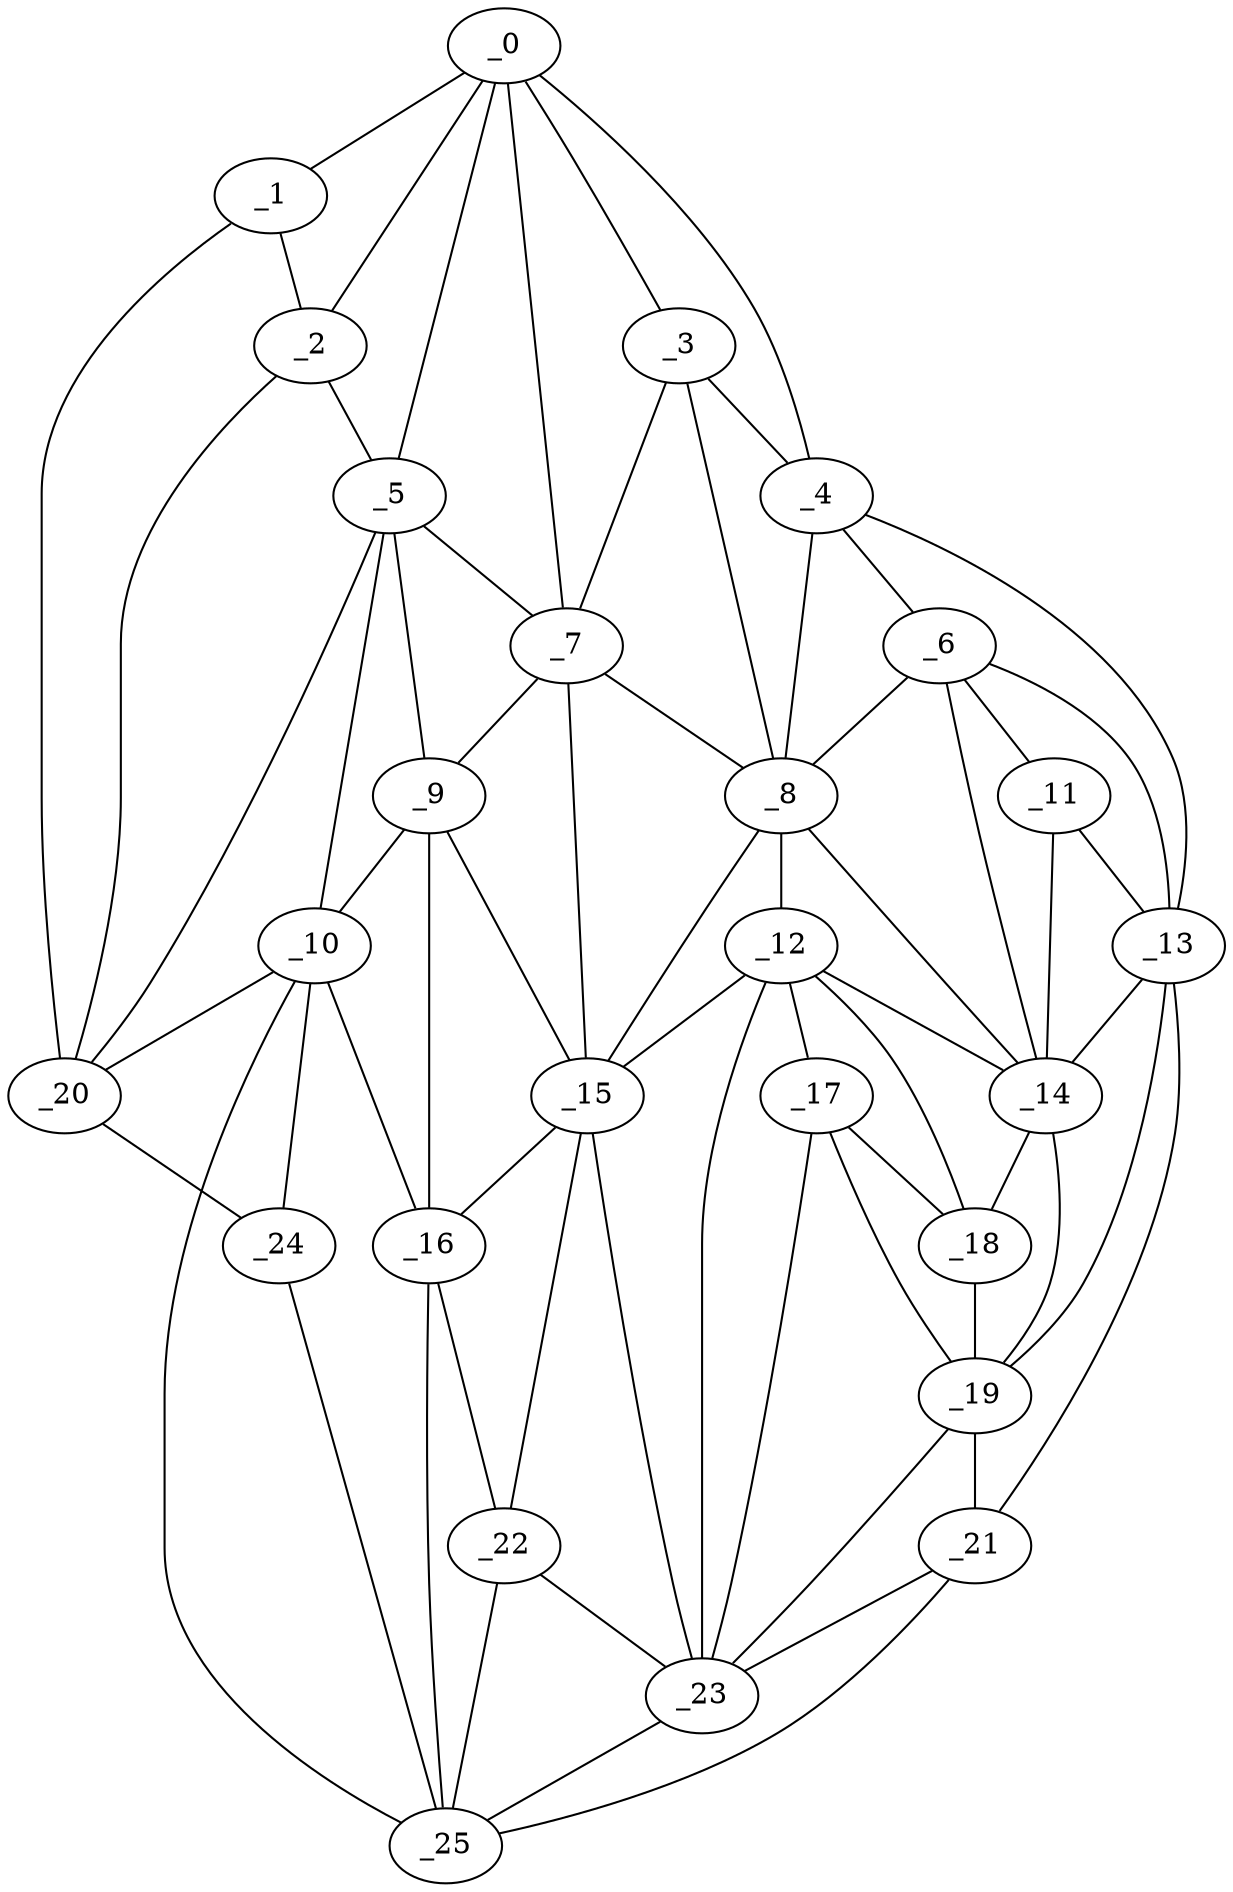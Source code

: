 graph "obj7__105.gxl" {
	_0	 [x=38,
		y=8];
	_1	 [x=50,
		y=3];
	_0 -- _1	 [valence=1];
	_2	 [x=58,
		y=12];
	_0 -- _2	 [valence=2];
	_3	 [x=61,
		y=72];
	_0 -- _3	 [valence=1];
	_4	 [x=66,
		y=98];
	_0 -- _4	 [valence=1];
	_5	 [x=67,
		y=20];
	_0 -- _5	 [valence=1];
	_7	 [x=71,
		y=52];
	_0 -- _7	 [valence=2];
	_1 -- _2	 [valence=2];
	_20	 [x=93,
		y=14];
	_1 -- _20	 [valence=1];
	_2 -- _5	 [valence=2];
	_2 -- _20	 [valence=2];
	_3 -- _4	 [valence=2];
	_3 -- _7	 [valence=2];
	_8	 [x=72,
		y=81];
	_3 -- _8	 [valence=1];
	_6	 [x=70,
		y=98];
	_4 -- _6	 [valence=2];
	_4 -- _8	 [valence=1];
	_13	 [x=80,
		y=101];
	_4 -- _13	 [valence=1];
	_5 -- _7	 [valence=2];
	_9	 [x=74,
		y=46];
	_5 -- _9	 [valence=2];
	_10	 [x=77,
		y=29];
	_5 -- _10	 [valence=2];
	_5 -- _20	 [valence=1];
	_6 -- _8	 [valence=2];
	_11	 [x=78,
		y=97];
	_6 -- _11	 [valence=2];
	_6 -- _13	 [valence=1];
	_14	 [x=81,
		y=91];
	_6 -- _14	 [valence=2];
	_7 -- _8	 [valence=1];
	_7 -- _9	 [valence=2];
	_15	 [x=83,
		y=52];
	_7 -- _15	 [valence=1];
	_12	 [x=80,
		y=83];
	_8 -- _12	 [valence=1];
	_8 -- _14	 [valence=1];
	_8 -- _15	 [valence=2];
	_9 -- _10	 [valence=2];
	_9 -- _15	 [valence=2];
	_16	 [x=86,
		y=42];
	_9 -- _16	 [valence=1];
	_10 -- _16	 [valence=2];
	_10 -- _20	 [valence=2];
	_24	 [x=97,
		y=24];
	_10 -- _24	 [valence=1];
	_25	 [x=97,
		y=37];
	_10 -- _25	 [valence=1];
	_11 -- _13	 [valence=1];
	_11 -- _14	 [valence=2];
	_12 -- _14	 [valence=2];
	_12 -- _15	 [valence=2];
	_17	 [x=87,
		y=83];
	_12 -- _17	 [valence=2];
	_18	 [x=87,
		y=89];
	_12 -- _18	 [valence=1];
	_23	 [x=95,
		y=76];
	_12 -- _23	 [valence=2];
	_13 -- _14	 [valence=2];
	_19	 [x=91,
		y=92];
	_13 -- _19	 [valence=1];
	_21	 [x=94,
		y=98];
	_13 -- _21	 [valence=1];
	_14 -- _18	 [valence=2];
	_14 -- _19	 [valence=2];
	_15 -- _16	 [valence=2];
	_22	 [x=95,
		y=59];
	_15 -- _22	 [valence=2];
	_15 -- _23	 [valence=2];
	_16 -- _22	 [valence=2];
	_16 -- _25	 [valence=2];
	_17 -- _18	 [valence=1];
	_17 -- _19	 [valence=2];
	_17 -- _23	 [valence=1];
	_18 -- _19	 [valence=2];
	_19 -- _21	 [valence=1];
	_19 -- _23	 [valence=2];
	_20 -- _24	 [valence=1];
	_21 -- _23	 [valence=2];
	_21 -- _25	 [valence=1];
	_22 -- _23	 [valence=2];
	_22 -- _25	 [valence=2];
	_23 -- _25	 [valence=2];
	_24 -- _25	 [valence=1];
}
